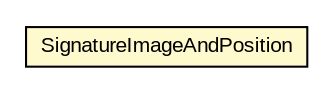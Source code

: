 #!/usr/local/bin/dot
#
# Class diagram 
# Generated by UMLGraph version R5_6-24-gf6e263 (http://www.umlgraph.org/)
#

digraph G {
	edge [fontname="arial",fontsize=10,labelfontname="arial",labelfontsize=10];
	node [fontname="arial",fontsize=10,shape=plaintext];
	nodesep=0.25;
	ranksep=0.5;
	// eu.europa.esig.dss.pdf.pdfbox.visible.SignatureImageAndPosition
	c619291 [label=<<table title="eu.europa.esig.dss.pdf.pdfbox.visible.SignatureImageAndPosition" border="0" cellborder="1" cellspacing="0" cellpadding="2" port="p" bgcolor="lemonChiffon" href="./SignatureImageAndPosition.html">
		<tr><td><table border="0" cellspacing="0" cellpadding="1">
<tr><td align="center" balign="center"> SignatureImageAndPosition </td></tr>
		</table></td></tr>
		</table>>, URL="./SignatureImageAndPosition.html", fontname="arial", fontcolor="black", fontsize=10.0];
}

